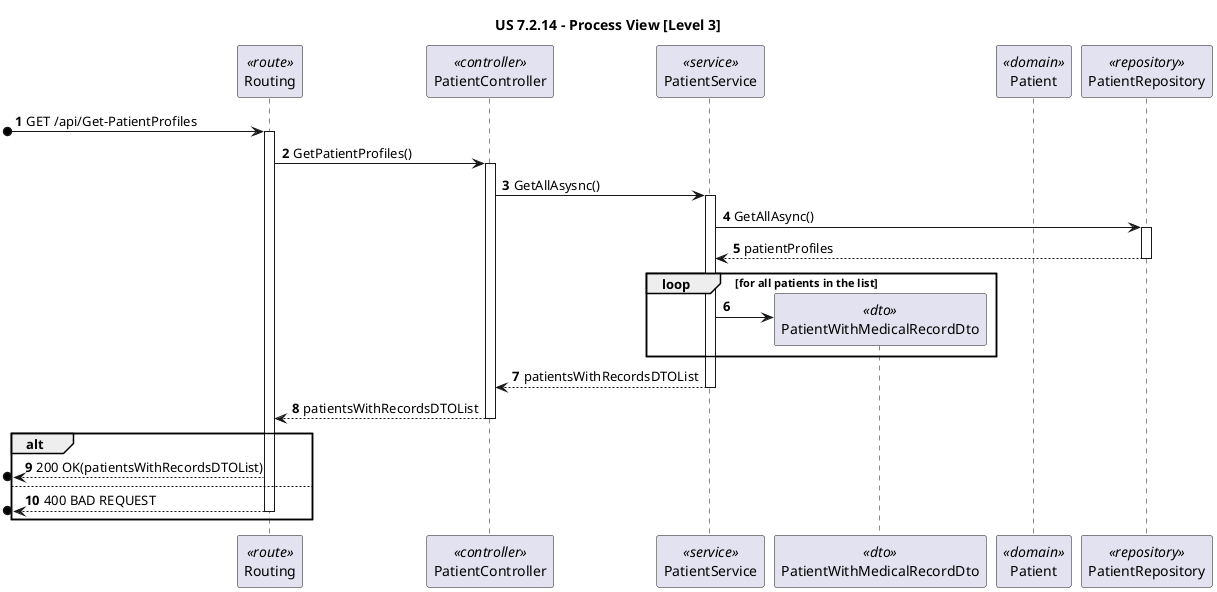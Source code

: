 @startuml

title "US 7.2.14 - Process View [Level 3]"

autonumber
participant "Routing" as ROUTE <<route>>
participant "PatientController" as CTRL <<controller>>
participant "PatientService" as SVC <<service>>
participant "PatientWithMedicalRecordDto" as WholeDTO <<dto>>
participant "Patient" as ALL <<domain>>
participant "PatientRepository" as REPO <<repository>>

[o-> ROUTE: GET /api/Get-PatientProfiles
activate ROUTE

ROUTE -> CTRL: GetPatientProfiles()
activate CTRL

CTRL ->  SVC: GetAllAsysnc()
activate SVC

SVC -> REPO : GetAllAsync()
activate REPO

REPO --> SVC : patientProfiles
deactivate REPO

loop for all patients in the list
SVC -> WholeDTO **
end loop

SVC --> CTRL: patientsWithRecordsDTOList
deactivate SVC

CTRL --> ROUTE: patientsWithRecordsDTOList
deactivate CTRL

alt 
[o<-- ROUTE : 200 OK(patientsWithRecordsDTOList)

else

[o<-- ROUTE : 400 BAD REQUEST
deactivate ROUTE
end alt

@enduml